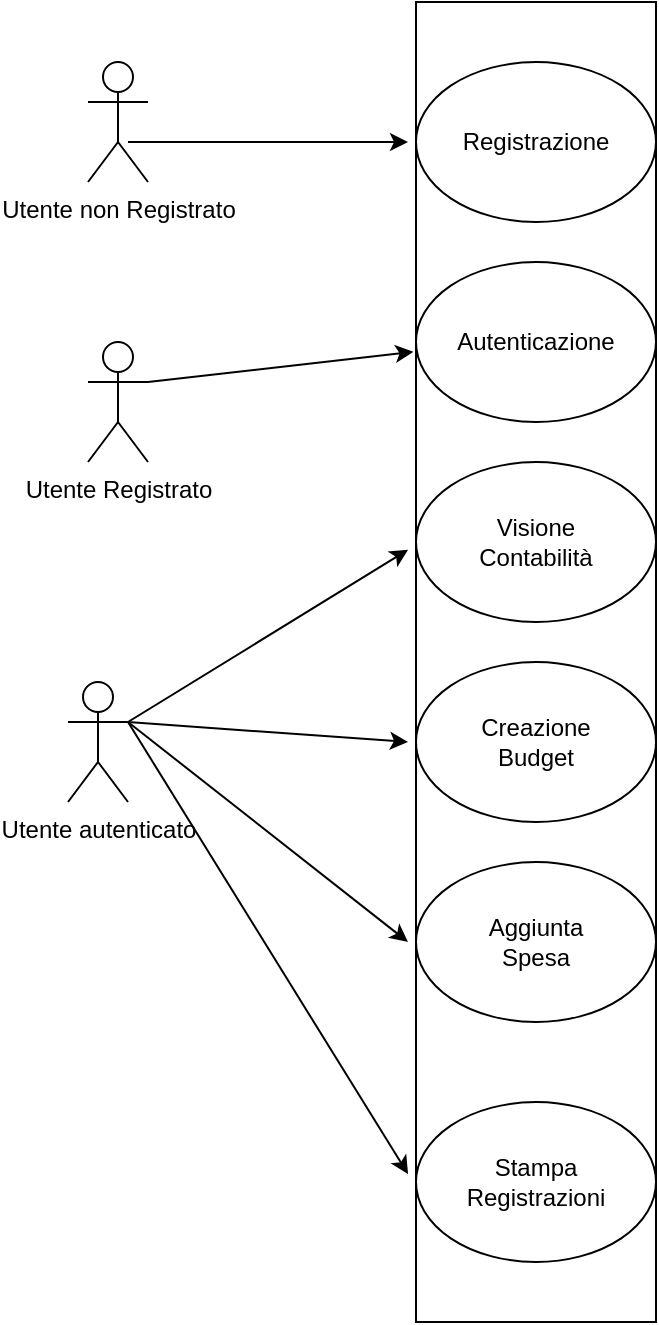 <mxfile version="24.6.2" type="device">
  <diagram id="C5RBs43oDa-KdzZeNtuy" name="Page-1">
    <mxGraphModel dx="677" dy="342" grid="1" gridSize="10" guides="1" tooltips="1" connect="1" arrows="1" fold="1" page="1" pageScale="1" pageWidth="827" pageHeight="1169" math="0" shadow="0">
      <root>
        <mxCell id="WIyWlLk6GJQsqaUBKTNV-0" />
        <mxCell id="WIyWlLk6GJQsqaUBKTNV-1" parent="WIyWlLk6GJQsqaUBKTNV-0" />
        <mxCell id="SzPGg_zXrU4IRWqKa49A-3" value="Utente non Registrato" style="shape=umlActor;verticalLabelPosition=bottom;verticalAlign=top;html=1;" parent="WIyWlLk6GJQsqaUBKTNV-1" vertex="1">
          <mxGeometry x="190" y="90" width="30" height="60" as="geometry" />
        </mxCell>
        <mxCell id="SzPGg_zXrU4IRWqKa49A-10" value="Utente autenticato" style="shape=umlActor;verticalLabelPosition=bottom;verticalAlign=top;html=1;outlineConnect=0;" parent="WIyWlLk6GJQsqaUBKTNV-1" vertex="1">
          <mxGeometry x="180" y="400" width="30" height="60" as="geometry" />
        </mxCell>
        <mxCell id="SzPGg_zXrU4IRWqKa49A-11" value="" style="endArrow=classic;html=1;rounded=0;" parent="WIyWlLk6GJQsqaUBKTNV-1" edge="1">
          <mxGeometry width="50" height="50" relative="1" as="geometry">
            <mxPoint x="210" y="130" as="sourcePoint" />
            <mxPoint x="350" y="130" as="targetPoint" />
          </mxGeometry>
        </mxCell>
        <mxCell id="SzPGg_zXrU4IRWqKa49A-8" value="Registrazione" style="ellipse;whiteSpace=wrap;html=1;" parent="WIyWlLk6GJQsqaUBKTNV-1" vertex="1">
          <mxGeometry x="354" y="90" width="120" height="80" as="geometry" />
        </mxCell>
        <mxCell id="SzPGg_zXrU4IRWqKa49A-7" value="Autenticazione" style="ellipse;whiteSpace=wrap;html=1;" parent="WIyWlLk6GJQsqaUBKTNV-1" vertex="1">
          <mxGeometry x="354" y="190" width="120" height="80" as="geometry" />
        </mxCell>
        <mxCell id="SzPGg_zXrU4IRWqKa49A-9" value="Visione&lt;div&gt;Contabilità&lt;/div&gt;" style="ellipse;whiteSpace=wrap;html=1;" parent="WIyWlLk6GJQsqaUBKTNV-1" vertex="1">
          <mxGeometry x="354" y="290" width="120" height="80" as="geometry" />
        </mxCell>
        <mxCell id="SzPGg_zXrU4IRWqKa49A-17" value="Creazione&lt;div&gt;Budget&lt;/div&gt;" style="ellipse;whiteSpace=wrap;html=1;" parent="WIyWlLk6GJQsqaUBKTNV-1" vertex="1">
          <mxGeometry x="354" y="390" width="120" height="80" as="geometry" />
        </mxCell>
        <mxCell id="SzPGg_zXrU4IRWqKa49A-18" value="Aggiunta&lt;div&gt;Spesa&lt;/div&gt;" style="ellipse;whiteSpace=wrap;html=1;" parent="WIyWlLk6GJQsqaUBKTNV-1" vertex="1">
          <mxGeometry x="354" y="490" width="120" height="80" as="geometry" />
        </mxCell>
        <mxCell id="SzPGg_zXrU4IRWqKa49A-19" value="Stampa&lt;div&gt;Registrazioni&lt;/div&gt;" style="ellipse;whiteSpace=wrap;html=1;" parent="WIyWlLk6GJQsqaUBKTNV-1" vertex="1">
          <mxGeometry x="354" y="610" width="120" height="80" as="geometry" />
        </mxCell>
        <mxCell id="FhAwSWaoa58HDU17YZmj-0" value="&lt;div&gt;&lt;br&gt;&lt;/div&gt;&lt;div&gt;&lt;br&gt;&lt;/div&gt;" style="text;html=1;align=center;verticalAlign=middle;resizable=0;points=[];autosize=1;strokeColor=none;fillColor=none;" vertex="1" parent="WIyWlLk6GJQsqaUBKTNV-1">
          <mxGeometry x="150" y="333" width="20" height="40" as="geometry" />
        </mxCell>
        <mxCell id="SzPGg_zXrU4IRWqKa49A-29" value="" style="rounded=0;whiteSpace=wrap;html=1;glass=0;shadow=0;fillColor=none;" parent="WIyWlLk6GJQsqaUBKTNV-1" vertex="1">
          <mxGeometry x="354" y="60" width="120" height="660" as="geometry" />
        </mxCell>
        <mxCell id="FhAwSWaoa58HDU17YZmj-4" value="" style="endArrow=classic;html=1;rounded=0;entryX=-0.033;entryY=0.415;entryDx=0;entryDy=0;entryPerimeter=0;" edge="1" parent="WIyWlLk6GJQsqaUBKTNV-1" target="SzPGg_zXrU4IRWqKa49A-29">
          <mxGeometry width="50" height="50" relative="1" as="geometry">
            <mxPoint x="210" y="420" as="sourcePoint" />
            <mxPoint x="260" y="370" as="targetPoint" />
          </mxGeometry>
        </mxCell>
        <mxCell id="FhAwSWaoa58HDU17YZmj-5" value="" style="endArrow=classic;html=1;rounded=0;" edge="1" parent="WIyWlLk6GJQsqaUBKTNV-1">
          <mxGeometry width="50" height="50" relative="1" as="geometry">
            <mxPoint x="210" y="420" as="sourcePoint" />
            <mxPoint x="350" y="430" as="targetPoint" />
          </mxGeometry>
        </mxCell>
        <mxCell id="FhAwSWaoa58HDU17YZmj-6" value="" style="endArrow=classic;html=1;rounded=0;" edge="1" parent="WIyWlLk6GJQsqaUBKTNV-1">
          <mxGeometry width="50" height="50" relative="1" as="geometry">
            <mxPoint x="210" y="420" as="sourcePoint" />
            <mxPoint x="350" y="530" as="targetPoint" />
          </mxGeometry>
        </mxCell>
        <mxCell id="FhAwSWaoa58HDU17YZmj-8" value="" style="endArrow=classic;html=1;rounded=0;entryX=-0.033;entryY=0.888;entryDx=0;entryDy=0;entryPerimeter=0;" edge="1" parent="WIyWlLk6GJQsqaUBKTNV-1" target="SzPGg_zXrU4IRWqKa49A-29">
          <mxGeometry width="50" height="50" relative="1" as="geometry">
            <mxPoint x="210" y="420" as="sourcePoint" />
            <mxPoint x="260" y="370" as="targetPoint" />
          </mxGeometry>
        </mxCell>
        <mxCell id="FhAwSWaoa58HDU17YZmj-9" value="Utente Registrato" style="shape=umlActor;verticalLabelPosition=bottom;verticalAlign=top;html=1;outlineConnect=0;" vertex="1" parent="WIyWlLk6GJQsqaUBKTNV-1">
          <mxGeometry x="190" y="230" width="30" height="60" as="geometry" />
        </mxCell>
        <mxCell id="FhAwSWaoa58HDU17YZmj-11" value="" style="endArrow=classic;html=1;rounded=0;entryX=-0.011;entryY=0.265;entryDx=0;entryDy=0;entryPerimeter=0;" edge="1" parent="WIyWlLk6GJQsqaUBKTNV-1" target="SzPGg_zXrU4IRWqKa49A-29">
          <mxGeometry width="50" height="50" relative="1" as="geometry">
            <mxPoint x="220" y="250" as="sourcePoint" />
            <mxPoint x="270" y="200" as="targetPoint" />
          </mxGeometry>
        </mxCell>
      </root>
    </mxGraphModel>
  </diagram>
</mxfile>

